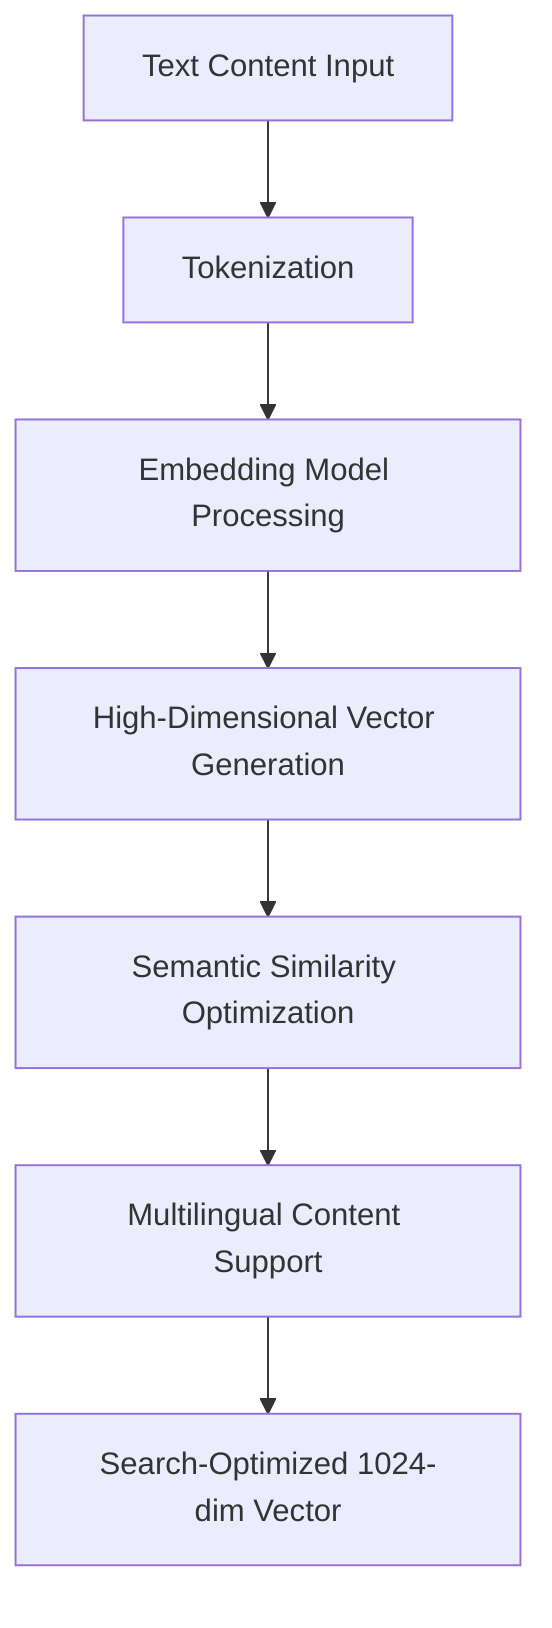 ---
id: 2a26027a-91c7-4e93-8b27-39ec6883c67e
---
flowchart TD
    A[Text Content Input] --> B[Tokenization]
    B --> C[Embedding Model Processing]
    C --> D[High-Dimensional Vector Generation]
    D --> E[Semantic Similarity Optimization]
    E --> F[Multilingual Content Support]
    F --> G[Search-Optimized 1024-dim Vector]